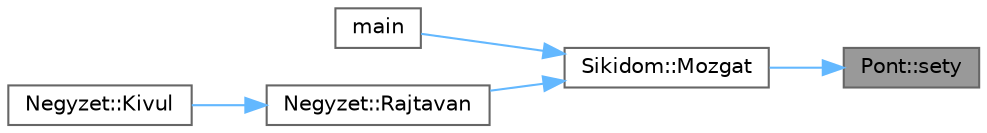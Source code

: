 digraph "Pont::sety"
{
 // LATEX_PDF_SIZE
  bgcolor="transparent";
  edge [fontname=Helvetica,fontsize=10,labelfontname=Helvetica,labelfontsize=10];
  node [fontname=Helvetica,fontsize=10,shape=box,height=0.2,width=0.4];
  rankdir="RL";
  Node1 [id="Node000001",label="Pont::sety",height=0.2,width=0.4,color="gray40", fillcolor="grey60", style="filled", fontcolor="black",tooltip="Pont osztály y koordinátájának beállítása."];
  Node1 -> Node2 [id="edge5_Node000001_Node000002",dir="back",color="steelblue1",style="solid",tooltip=" "];
  Node2 [id="Node000002",label="Sikidom::Mozgat",height=0.2,width=0.4,color="grey40", fillcolor="white", style="filled",URL="$class_sikidom.html#afe53eb1a8e5b36fb50b20ce6a296959c",tooltip="Egy sokszög mozgatását teszi lehetővé."];
  Node2 -> Node3 [id="edge6_Node000002_Node000003",dir="back",color="steelblue1",style="solid",tooltip=" "];
  Node3 [id="Node000003",label="main",height=0.2,width=0.4,color="grey40", fillcolor="white", style="filled",URL="$main_8cpp.html#a3c04138a5bfe5d72780bb7e82a18e627",tooltip=" "];
  Node2 -> Node4 [id="edge7_Node000002_Node000004",dir="back",color="steelblue1",style="solid",tooltip=" "];
  Node4 [id="Node000004",label="Negyzet::Rajtavan",height=0.2,width=0.4,color="grey40", fillcolor="white", style="filled",URL="$class_negyzet.html#a1e8032e6f035f0c356f3399f16ee82d2",tooltip="Negyzet Rajtavan függvény. A függvény eldönti, hogy egy pont rajta van-e a négyzeten."];
  Node4 -> Node5 [id="edge8_Node000004_Node000005",dir="back",color="steelblue1",style="solid",tooltip=" "];
  Node5 [id="Node000005",label="Negyzet::Kivul",height=0.2,width=0.4,color="grey40", fillcolor="white", style="filled",URL="$class_negyzet.html#aef68e2870b19134660c203bb71b284bb",tooltip="Negyzet Kivul függvény. Eldönti, hogy a négyzet kívül van-e egy adott sugarú, origo középpontú körön."];
}
